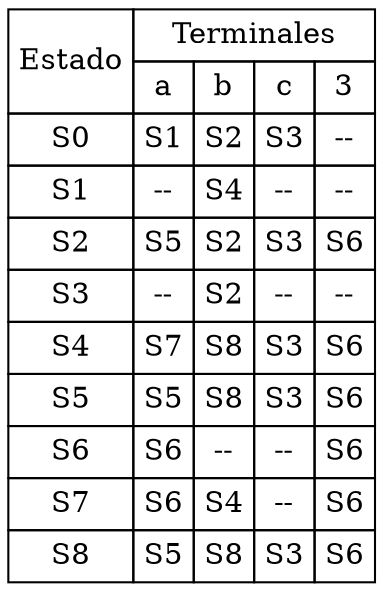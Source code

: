digraph tablatransiciones {
abc [shape=none, margin=0, label=<
<TABLE BORDER="0" CELLBORDER="1" CELLSPACING="0" CELLPADDING="4">
<TR>
<TD ROWSPAN="2">Estado</TD>
<TD COLSPAN="4">Terminales</TD>
</TR>
<TR>
<TD>a</TD><TD>b</TD><TD>c</TD><TD>3</TD></TR>
<TR>
<TD>S0</TD><TD>S1</TD><TD>S2</TD><TD>S3</TD><TD>--</TD></TR>
<TR>
<TD>S1</TD><TD>--</TD><TD>S4</TD><TD>--</TD><TD>--</TD></TR>
<TR>
<TD>S2</TD><TD>S5</TD><TD>S2</TD><TD>S3</TD><TD>S6</TD></TR>
<TR>
<TD>S3</TD><TD>--</TD><TD>S2</TD><TD>--</TD><TD>--</TD></TR>
<TR>
<TD>S4</TD><TD>S7</TD><TD>S8</TD><TD>S3</TD><TD>S6</TD></TR>
<TR>
<TD>S5</TD><TD>S5</TD><TD>S8</TD><TD>S3</TD><TD>S6</TD></TR>
<TR>
<TD>S6</TD><TD>S6</TD><TD>--</TD><TD>--</TD><TD>S6</TD></TR>
<TR>
<TD>S7</TD><TD>S6</TD><TD>S4</TD><TD>--</TD><TD>S6</TD></TR>
<TR>
<TD>S8</TD><TD>S5</TD><TD>S8</TD><TD>S3</TD><TD>S6</TD></TR>
</TABLE>>];
}